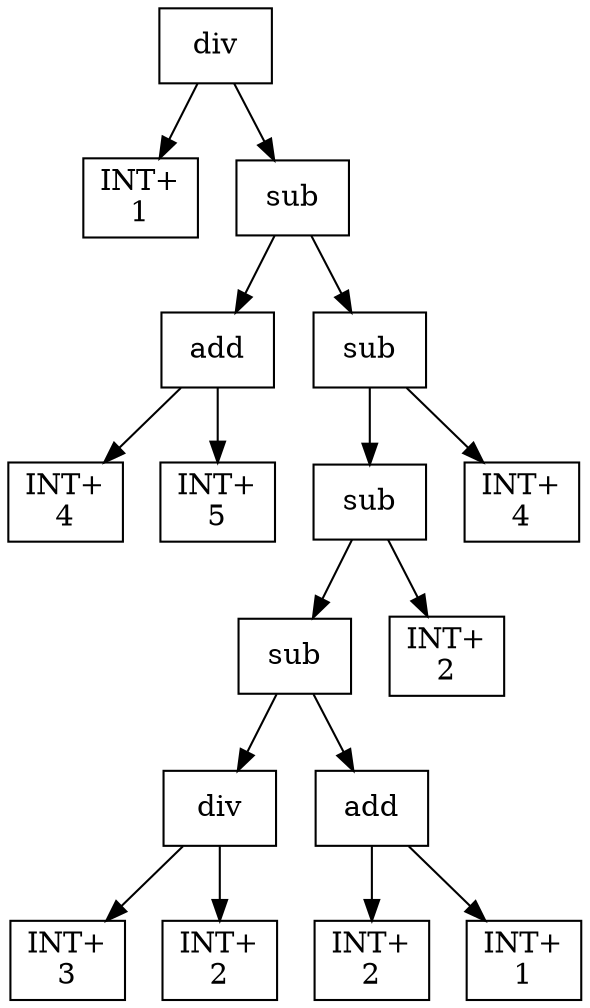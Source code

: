 digraph expr {
  node [shape=box];
  n1 [label="div"];
  n2 [label="INT+\n1"];
  n3 [label="sub"];
  n4 [label="add"];
  n5 [label="INT+\n4"];
  n6 [label="INT+\n5"];
  n4 -> n5;
  n4 -> n6;
  n7 [label="sub"];
  n8 [label="sub"];
  n9 [label="sub"];
  n10 [label="div"];
  n11 [label="INT+\n3"];
  n12 [label="INT+\n2"];
  n10 -> n11;
  n10 -> n12;
  n13 [label="add"];
  n14 [label="INT+\n2"];
  n15 [label="INT+\n1"];
  n13 -> n14;
  n13 -> n15;
  n9 -> n10;
  n9 -> n13;
  n16 [label="INT+\n2"];
  n8 -> n9;
  n8 -> n16;
  n17 [label="INT+\n4"];
  n7 -> n8;
  n7 -> n17;
  n3 -> n4;
  n3 -> n7;
  n1 -> n2;
  n1 -> n3;
}